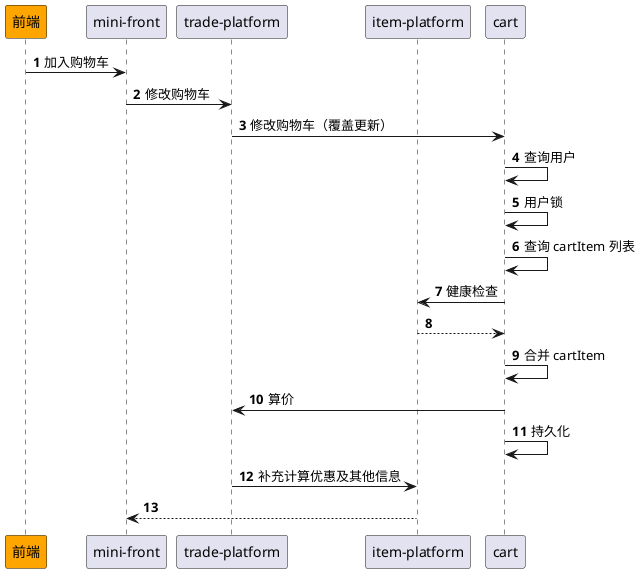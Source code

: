 @startuml

participant "前端" as f #orange
participant "mini-front" as mf
participant "trade-platform" as tp
participant "item-platform" as ip
participant "cart" as c

autonumber
' price
f -> mf: 加入购物车
mf -> tp: 修改购物车
tp -> c: 修改购物车（覆盖更新）
c -> c: 查询用户
c -> c: 用户锁
c -> c: 查询 cartItem 列表
c -> ip: 健康检查
return
c -> c: 合并 cartItem
' 拿到 price、fee、memberPrice
c -> tp: 算价
c -> c: 持久化

tp -> ip: 补充计算优惠及其他信息
ip --> mf

@enduml